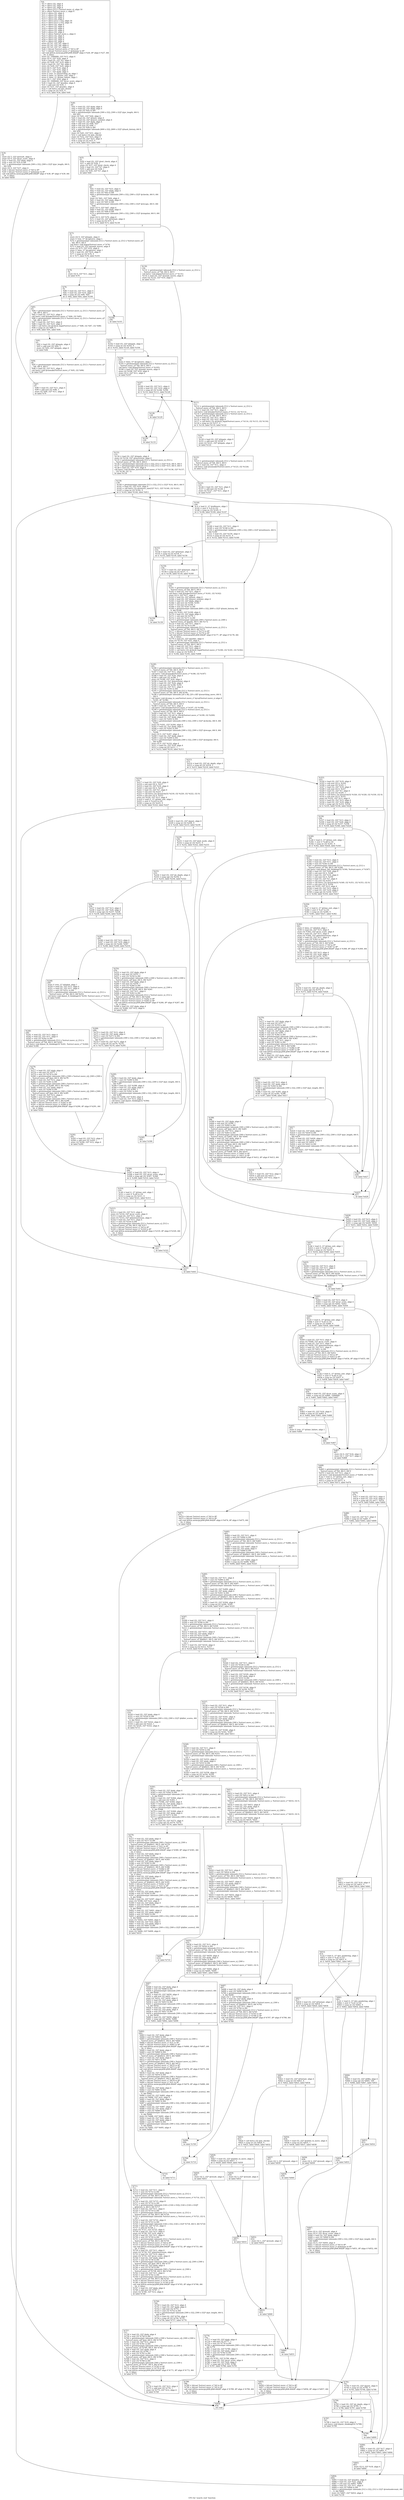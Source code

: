 digraph "CFG for 'search_root' function" {
	label="CFG for 'search_root' function";

	Node0x27574f0 [shape=record,label="{%4:\l  %5 = alloca i32, align 4\l  %6 = alloca i32, align 4\l  %7 = alloca i32, align 4\l  %8 = alloca [512 x %struct.move_s], align 16\l  %9 = alloca %struct.move_s, align 4\l  %10 = alloca i32, align 4\l  %11 = alloca i32, align 4\l  %12 = alloca i32, align 4\l  %13 = alloca i32, align 4\l  %14 = alloca [512 x i32], align 16\l  %15 = alloca [512 x i32], align 16\l  %16 = alloca i32, align 4\l  %17 = alloca i32, align 4\l  %18 = alloca i32, align 4\l  %19 = alloca i32, align 4\l  %20 = alloca i32, align 4\l  %21 = alloca %struct.move_s, align 4\l  %22 = alloca i32, align 4\l  %23 = alloca i32, align 4\l  %24 = alloca i32, align 4\l  %25 = alloca i32, align 4\l  store i32 %1, i32* %5, align 4\l  store i32 %2, i32* %6, align 4\l  store i32 %3, i32* %7, align 4\l  %26 = bitcast %struct.move_s* %9 to i8*\l  %27 = bitcast %struct.move_s* @dummy to i8*\l  call void @llvm.memcpy.p0i8.p0i8.i64(i8* align 4 %26, i8* align 4 %27, i64\l... 24, i1 false)\l  store i32 -1000000, i32* %13, align 4\l  store i32 0, i32* %24, align 4\l  %28 = load i32, i32* %5, align 4\l  store i32 %28, i32* %19, align 4\l  %29 = load i32, i32* %6, align 4\l  store i32 %29, i32* %20, align 4\l  store i32 0, i32* %10, align 4\l  store i32 1, i32* %16, align 4\l  store i32 1, i32* @ply, align 4\l  store i1 true, i1* @searching_pv, align 1\l  store i1 false, i1* @time_exit, align 1\l  store i1 false, i1* @time_failure, align 1\l  store i32 1, i32* %18, align 4\l  store i32 -1000000, i32* @cur_score, align 4\l  %30 = load i32, i32* @nodes, align 4\l  %31 = add nsw i32 %30, 1\l  store i32 %31, i32* @nodes, align 4\l  %32 = call fastcc i32 @is_draw()\l  %33 = icmp ne i32 %32, 0\l  br i1 %33, label %34, label %40\l|{<s0>T|<s1>F}}"];
	Node0x27574f0:s0 -> Node0x2724490;
	Node0x27574f0:s1 -> Node0x27244e0;
	Node0x2724490 [shape=record,label="{%34:\l34:                                               \l  store i32 5, i32* @result, align 4\l  store i32 0, i32* @cur_score, align 4\l  %35 = load i32, i32* @ply, align 4\l  %36 = sext i32 %35 to i64\l  %37 = getelementptr inbounds [300 x i32], [300 x i32]* @pv_length, i64 0,\l... i64 %36\l  store i32 0, i32* %37, align 4\l  %38 = bitcast %struct.move_s* %0 to i8*\l  %39 = bitcast %struct.move_s* @dummy to i8*\l  call void @llvm.memcpy.p0i8.p0i8.i64(i8* align 4 %38, i8* align 4 %39, i64\l... 24, i1 false)\l  br label %858\l}"];
	Node0x2724490 -> Node0x275a210;
	Node0x27244e0 [shape=record,label="{%40:\l40:                                               \l  %41 = load i32, i32* @ply, align 4\l  %42 = load i32, i32* @ply, align 4\l  %43 = sext i32 %42 to i64\l  %44 = getelementptr inbounds [300 x i32], [300 x i32]* @pv_length, i64 0,\l... i64 %43\l  store i32 %41, i32* %44, align 4\l  %45 = load i32, i32* @hash, align 4\l  %46 = load i32, i32* @move_number, align 4\l  %47 = load i32, i32* @ply, align 4\l  %48 = add nsw i32 %46, %47\l  %49 = sub nsw i32 %48, 1\l  %50 = sext i32 %49 to i64\l  %51 = getelementptr inbounds [600 x i32], [600 x i32]* @hash_history, i64 0,\l... i64 %50\l  store i32 %45, i32* %51, align 4\l  %52 = call fastcc i32 @in_check()\l  store i32 %52, i32* %23, align 4\l  %53 = load i32, i32* %23, align 4\l  %54 = icmp ne i32 %53, 0\l  br i1 %54, label %55, label %60\l|{<s0>T|<s1>F}}"];
	Node0x27244e0:s0 -> Node0x2724530;
	Node0x27244e0:s1 -> Node0x2724580;
	Node0x2724530 [shape=record,label="{%55:\l55:                                               \l  %56 = load i32, i32* @ext_check, align 4\l  %57 = add i32 %56, 1\l  store i32 %57, i32* @ext_check, align 4\l  %58 = load i32, i32* %7, align 4\l  %59 = add nsw i32 %58, 1\l  store i32 %59, i32* %7, align 4\l  br label %60\l}"];
	Node0x2724530 -> Node0x2724580;
	Node0x2724580 [shape=record,label="{%60:\l60:                                               \l  %61 = load i32, i32* %23, align 4\l  %62 = load i32, i32* @ply, align 4\l  %63 = sext i32 %62 to i64\l  %64 = getelementptr inbounds [300 x i32], [300 x i32]* @checks, i64 0, i64\l... %63\l  store i32 %61, i32* %64, align 4\l  %65 = load i32, i32* @ply, align 4\l  %66 = sext i32 %65 to i64\l  %67 = getelementptr inbounds [300 x i32], [300 x i32]* @recaps, i64 0, i64\l... %66\l  store i32 0, i32* %67, align 4\l  %68 = load i32, i32* @ply, align 4\l  %69 = sext i32 %68 to i64\l  %70 = getelementptr inbounds [300 x i32], [300 x i32]* @singular, i64 0, i64\l... %69\l  store i32 0, i32* %70, align 4\l  %71 = load i32, i32* @Variant, align 4\l  %72 = icmp eq i32 %71, 4\l  br i1 %72, label %73, label %130\l|{<s0>T|<s1>F}}"];
	Node0x2724580:s0 -> Node0x27245d0;
	Node0x2724580:s1 -> Node0x2757e20;
	Node0x27245d0 [shape=record,label="{%73:\l73:                                               \l  store i32 0, i32* @legals, align 4\l  store i1 true, i1* @captures, align 1\l  %74 = getelementptr inbounds [512 x %struct.move_s], [512 x %struct.move_s]*\l... %8, i64 0, i64 0\l  call fastcc void @gen(%struct.move_s* %74)\l  %75 = load i32, i32* @numb_moves, align 4\l  store i32 %75, i32* %10, align 4\l  store i1 false, i1* @captures, align 1\l  %76 = load i32, i32* %10, align 4\l  %77 = icmp ne i32 %76, 0\l  br i1 %77, label %78, label %101\l|{<s0>T|<s1>F}}"];
	Node0x27245d0:s0 -> Node0x2724620;
	Node0x27245d0:s1 -> Node0x2757b50;
	Node0x2724620 [shape=record,label="{%78:\l78:                                               \l  store i32 0, i32* %11, align 4\l  br label %79\l}"];
	Node0x2724620 -> Node0x2724670;
	Node0x2724670 [shape=record,label="{%79:\l79:                                               \l  %80 = load i32, i32* %11, align 4\l  %81 = load i32, i32* %10, align 4\l  %82 = icmp slt i32 %80, %81\l  br i1 %82, label %83, label %100\l|{<s0>T|<s1>F}}"];
	Node0x2724670:s0 -> Node0x27246c0;
	Node0x2724670:s1 -> Node0x2724800;
	Node0x27246c0 [shape=record,label="{%83:\l83:                                               \l  %84 = getelementptr inbounds [512 x %struct.move_s], [512 x %struct.move_s]*\l... %8, i64 0, i64 0\l  %85 = load i32, i32* %11, align 4\l  call fastcc void @make(%struct.move_s* %84, i32 %85)\l  %86 = getelementptr inbounds [512 x %struct.move_s], [512 x %struct.move_s]*\l... %8, i64 0, i64 0\l  %87 = load i32, i32* %11, align 4\l  %88 = load i32, i32* %23, align 4\l  %89 = call fastcc i32 @check_legal(%struct.move_s* %86, i32 %87, i32 %88)\l  %90 = icmp ne i32 %89, 0\l  br i1 %90, label %91, label %94\l|{<s0>T|<s1>F}}"];
	Node0x27246c0:s0 -> Node0x2724710;
	Node0x27246c0:s1 -> Node0x2724760;
	Node0x2724710 [shape=record,label="{%91:\l91:                                               \l  %92 = load i32, i32* @legals, align 4\l  %93 = add nsw i32 %92, 1\l  store i32 %93, i32* @legals, align 4\l  br label %94\l}"];
	Node0x2724710 -> Node0x2724760;
	Node0x2724760 [shape=record,label="{%94:\l94:                                               \l  %95 = getelementptr inbounds [512 x %struct.move_s], [512 x %struct.move_s]*\l... %8, i64 0, i64 0\l  %96 = load i32, i32* %11, align 4\l  call fastcc void @unmake(%struct.move_s* %95, i32 %96)\l  br label %97\l}"];
	Node0x2724760 -> Node0x27247b0;
	Node0x27247b0 [shape=record,label="{%97:\l97:                                               \l  %98 = load i32, i32* %11, align 4\l  %99 = add nsw i32 %98, 1\l  store i32 %99, i32* %11, align 4\l  br label %79\l}"];
	Node0x27247b0 -> Node0x2724670;
	Node0x2724800 [shape=record,label="{%100:\l100:                                              \l  br label %101\l}"];
	Node0x2724800 -> Node0x2757b50;
	Node0x2757b50 [shape=record,label="{%101:\l101:                                              \l  %102 = load i32, i32* @legals, align 4\l  %103 = icmp ne i32 %102, 0\l  br i1 %103, label %129, label %104\l|{<s0>T|<s1>F}}"];
	Node0x2757b50:s0 -> Node0x2757dd0;
	Node0x2757b50:s1 -> Node0x2757ba0;
	Node0x2757ba0 [shape=record,label="{%104:\l104:                                              \l  store i1 false, i1* @captures, align 1\l  %105 = getelementptr inbounds [512 x %struct.move_s], [512 x\l... %struct.move_s]* %8, i64 0, i64 0\l  call fastcc void @gen(%struct.move_s* %105)\l  %106 = load i32, i32* @numb_moves, align 4\l  store i32 %106, i32* %10, align 4\l  store i32 0, i32* %11, align 4\l  br label %107\l}"];
	Node0x2757ba0 -> Node0x2757bf0;
	Node0x2757bf0 [shape=record,label="{%107:\l107:                                              \l  %108 = load i32, i32* %11, align 4\l  %109 = load i32, i32* %10, align 4\l  %110 = icmp slt i32 %108, %109\l  br i1 %110, label %111, label %128\l|{<s0>T|<s1>F}}"];
	Node0x2757bf0:s0 -> Node0x2757c40;
	Node0x2757bf0:s1 -> Node0x2757d80;
	Node0x2757c40 [shape=record,label="{%111:\l111:                                              \l  %112 = getelementptr inbounds [512 x %struct.move_s], [512 x\l... %struct.move_s]* %8, i64 0, i64 0\l  %113 = load i32, i32* %11, align 4\l  call fastcc void @make(%struct.move_s* %112, i32 %113)\l  %114 = getelementptr inbounds [512 x %struct.move_s], [512 x\l... %struct.move_s]* %8, i64 0, i64 0\l  %115 = load i32, i32* %11, align 4\l  %116 = load i32, i32* %23, align 4\l  %117 = call fastcc i32 @check_legal(%struct.move_s* %114, i32 %115, i32 %116)\l  %118 = icmp ne i32 %117, 0\l  br i1 %118, label %119, label %122\l|{<s0>T|<s1>F}}"];
	Node0x2757c40:s0 -> Node0x2757c90;
	Node0x2757c40:s1 -> Node0x2757ce0;
	Node0x2757c90 [shape=record,label="{%119:\l119:                                              \l  %120 = load i32, i32* @legals, align 4\l  %121 = add nsw i32 %120, 1\l  store i32 %121, i32* @legals, align 4\l  br label %122\l}"];
	Node0x2757c90 -> Node0x2757ce0;
	Node0x2757ce0 [shape=record,label="{%122:\l122:                                              \l  %123 = getelementptr inbounds [512 x %struct.move_s], [512 x\l... %struct.move_s]* %8, i64 0, i64 0\l  %124 = load i32, i32* %11, align 4\l  call fastcc void @unmake(%struct.move_s* %123, i32 %124)\l  br label %125\l}"];
	Node0x2757ce0 -> Node0x2757d30;
	Node0x2757d30 [shape=record,label="{%125:\l125:                                              \l  %126 = load i32, i32* %11, align 4\l  %127 = add nsw i32 %126, 1\l  store i32 %127, i32* %11, align 4\l  br label %107\l}"];
	Node0x2757d30 -> Node0x2757bf0;
	Node0x2757d80 [shape=record,label="{%128:\l128:                                              \l  br label %129\l}"];
	Node0x2757d80 -> Node0x2757dd0;
	Node0x2757dd0 [shape=record,label="{%129:\l129:                                              \l  br label %133\l}"];
	Node0x2757dd0 -> Node0x2757e70;
	Node0x2757e20 [shape=record,label="{%130:\l130:                                              \l  %131 = getelementptr inbounds [512 x %struct.move_s], [512 x\l... %struct.move_s]* %8, i64 0, i64 0\l  call fastcc void @gen(%struct.move_s* %131)\l  %132 = load i32, i32* @numb_moves, align 4\l  store i32 %132, i32* %10, align 4\l  br label %133\l}"];
	Node0x2757e20 -> Node0x2757e70;
	Node0x2757e70 [shape=record,label="{%133:\l133:                                              \l  %134 = load i32, i32* @legals, align 4\l  store i32 %134, i32* @movetotal, align 4\l  %135 = getelementptr inbounds [512 x %struct.move_s], [512 x\l... %struct.move_s]* %8, i64 0, i64 0\l  %136 = getelementptr inbounds [512 x i32], [512 x i32]* %14, i64 0, i64 0\l  %137 = getelementptr inbounds [512 x i32], [512 x i32]* %15, i64 0, i64 0\l  %138 = load i32, i32* %10, align 4\l  call fastcc void @order_moves(%struct.move_s* %135, i32* %136, i32* %137,\l... i32 %138, i32 -1)\l  br label %139\l}"];
	Node0x2757e70 -> Node0x2757ec0;
	Node0x2757ec0 [shape=record,label="{%139:\l139:                                              \l  %140 = getelementptr inbounds [512 x i32], [512 x i32]* %14, i64 0, i64 0\l  %141 = load i32, i32* %10, align 4\l  %142 = call fastcc i32 @remove_one(i32* %11, i32* %140, i32 %141)\l  %143 = icmp ne i32 %142, 0\l  br i1 %143, label %144, label %811\l|{<s0>T|<s1>F}}"];
	Node0x2757ec0:s0 -> Node0x2757f10;
	Node0x2757ec0:s1 -> Node0x2759b30;
	Node0x2757f10 [shape=record,label="{%144:\l144:                                              \l  %.b = load i1, i1* @alllosers, align 1\l  %145 = zext i1 %.b to i32\l  %146 = icmp ne i32 %145, 0\l  br i1 %146, label %160, label %147\l|{<s0>T|<s1>F}}"];
	Node0x2757f10:s0 -> Node0x27580a0;
	Node0x2757f10:s1 -> Node0x2757f60;
	Node0x2757f60 [shape=record,label="{%147:\l147:                                              \l  %148 = load i32, i32* %11, align 4\l  %149 = sext i32 %148 to i64\l  %150 = getelementptr inbounds [300 x i32], [300 x i32]* @rootlosers, i64 0,\l... i64 %149\l  %151 = load i32, i32* %150, align 4\l  %152 = icmp ne i32 %151, 0\l  br i1 %152, label %153, label %160\l|{<s0>T|<s1>F}}"];
	Node0x2757f60:s0 -> Node0x2757fb0;
	Node0x2757f60:s1 -> Node0x27580a0;
	Node0x2757fb0 [shape=record,label="{%153:\l153:                                              \l  %154 = load i32, i32* @Variant, align 4\l  %155 = icmp eq i32 %154, 4\l  br i1 %155, label %159, label %156\l|{<s0>T|<s1>F}}"];
	Node0x2757fb0:s0 -> Node0x2758050;
	Node0x2757fb0:s1 -> Node0x2758000;
	Node0x2758000 [shape=record,label="{%156:\l156:                                              \l  %157 = load i32, i32* @Variant, align 4\l  %158 = icmp eq i32 %157, 3\l  br i1 %158, label %159, label %160\l|{<s0>T|<s1>F}}"];
	Node0x2758000:s0 -> Node0x2758050;
	Node0x2758000:s1 -> Node0x27580a0;
	Node0x2758050 [shape=record,label="{%159:\l159:                                              \l  br label %139\l}"];
	Node0x2758050 -> Node0x2757ec0;
	Node0x27580a0 [shape=record,label="{%160:\l160:                                              \l  %161 = getelementptr inbounds [512 x %struct.move_s], [512 x\l... %struct.move_s]* %8, i64 0, i64 0\l  %162 = load i32, i32* %11, align 4\l  call fastcc void @make(%struct.move_s* %161, i32 %162)\l  store i32 0, i32* %17, align 4\l  %163 = load i32, i32* @hash, align 4\l  %164 = load i32, i32* @move_number, align 4\l  %165 = load i32, i32* @ply, align 4\l  %166 = add nsw i32 %164, %165\l  %167 = sub nsw i32 %166, 1\l  %168 = sext i32 %167 to i64\l  %169 = getelementptr inbounds [600 x i32], [600 x i32]* @hash_history, i64\l... 0, i64 %168\l  store i32 %163, i32* %169, align 4\l  %170 = load i32, i32* @ply, align 4\l  %171 = sub nsw i32 %170, 1\l  %172 = sext i32 %171 to i64\l  %173 = getelementptr inbounds [300 x %struct.move_s], [300 x\l... %struct.move_s]* @path, i64 0, i64 %172\l  %174 = load i32, i32* %11, align 4\l  %175 = sext i32 %174 to i64\l  %176 = getelementptr inbounds [512 x %struct.move_s], [512 x\l... %struct.move_s]* %8, i64 0, i64 %175\l  %177 = bitcast %struct.move_s* %173 to i8*\l  %178 = bitcast %struct.move_s* %176 to i8*\l  call void @llvm.memcpy.p0i8.p0i8.i64(i8* align 8 %177, i8* align 8 %178, i64\l... 24, i1 false)\l  %179 = load i32, i32* @nodes, align 4\l  store i32 %179, i32* %25, align 4\l  %180 = getelementptr inbounds [512 x %struct.move_s], [512 x\l... %struct.move_s]* %8, i64 0, i64 0\l  %181 = load i32, i32* %11, align 4\l  %182 = load i32, i32* %23, align 4\l  %183 = call fastcc i32 @check_legal(%struct.move_s* %180, i32 %181, i32 %182)\l  %184 = icmp ne i32 %183, 0\l  br i1 %184, label %185, label %468\l|{<s0>T|<s1>F}}"];
	Node0x27580a0:s0 -> Node0x27580f0;
	Node0x27580a0:s1 -> Node0x2758ff0;
	Node0x27580f0 [shape=record,label="{%185:\l185:                                              \l  %186 = getelementptr inbounds [512 x %struct.move_s], [512 x\l... %struct.move_s]* %8, i64 0, i64 0\l  %187 = load i32, i32* %11, align 4\l  call fastcc void @unmake(%struct.move_s* %186, i32 %187)\l  %188 = load i32, i32* %24, align 4\l  %189 = add nsw i32 %188, 1\l  store i32 %189, i32* %24, align 4\l  %190 = load i32, i32* @movetotal, align 4\l  %191 = load i32, i32* %24, align 4\l  %192 = sub nsw i32 %190, %191\l  %193 = load i32, i32* %11, align 4\l  %194 = sext i32 %193 to i64\l  %195 = getelementptr inbounds [512 x %struct.move_s], [512 x\l... %struct.move_s]* %8, i64 0, i64 %194\l  %196 = getelementptr inbounds [20 x i8], [20 x i8]* @searching_move, i64 0,\l... i64 0\l  call fastcc void @comp_to_san(%struct.move_s* byval(%struct.move_s) align 8\l... %195, i8* %196)\l  %197 = getelementptr inbounds [512 x %struct.move_s], [512 x\l... %struct.move_s]* %8, i64 0, i64 0\l  %198 = load i32, i32* %11, align 4\l  call fastcc void @make(%struct.move_s* %197, i32 %198)\l  %199 = getelementptr inbounds [512 x %struct.move_s], [512 x\l... %struct.move_s]* %8, i64 0, i64 0\l  %200 = load i32, i32* %11, align 4\l  %201 = call fastcc i32 @f_in_check(%struct.move_s* %199, i32 %200)\l  %202 = load i32, i32* @ply, align 4\l  %203 = sext i32 %202 to i64\l  %204 = getelementptr inbounds [300 x i32], [300 x i32]* @checks, i64 0, i64\l... %203\l  store i32 %201, i32* %204, align 4\l  %205 = load i32, i32* @ply, align 4\l  %206 = sext i32 %205 to i64\l  %207 = getelementptr inbounds [300 x i32], [300 x i32]* @recaps, i64 0, i64\l... %206\l  store i32 0, i32* %207, align 4\l  %208 = load i32, i32* @ply, align 4\l  %209 = sext i32 %208 to i64\l  %210 = getelementptr inbounds [300 x i32], [300 x i32]* @singular, i64 0,\l... i64 %209\l  store i32 0, i32* %210, align 4\l  %211 = load i32, i32* %18, align 4\l  %212 = icmp eq i32 %211, 1\l  br i1 %212, label %216, label %213\l|{<s0>T|<s1>F}}"];
	Node0x27580f0:s0 -> Node0x2758190;
	Node0x27580f0:s1 -> Node0x2758140;
	Node0x2758140 [shape=record,label="{%213:\l213:                                              \l  %214 = load i32, i32* @i_depth, align 4\l  %215 = icmp slt i32 %214, 2\l  br i1 %215, label %216, label %323\l|{<s0>T|<s1>F}}"];
	Node0x2758140:s0 -> Node0x2758190;
	Node0x2758140:s1 -> Node0x2758780;
	Node0x2758190 [shape=record,label="{%216:\l216:                                              \l  %217 = load i32, i32* %20, align 4\l  %218 = sub nsw i32 0, %217\l  %219 = load i32, i32* %19, align 4\l  %220 = sub nsw i32 0, %219\l  %221 = load i32, i32* %7, align 4\l  %222 = sub nsw i32 %221, 1\l  %223 = call fastcc i32 @search(i32 %218, i32 %220, i32 %222, i32 0)\l  %224 = sub nsw i32 0, %223\l  store i32 %224, i32* %13, align 4\l  %.b10 = load i1, i1* @time_exit, align 1\l  %225 = zext i1 %.b10 to i32\l  %226 = icmp ne i32 %225, 0\l  br i1 %226, label %322, label %227\l|{<s0>T|<s1>F}}"];
	Node0x2758190:s0 -> Node0x2758730;
	Node0x2758190:s1 -> Node0x27581e0;
	Node0x27581e0 [shape=record,label="{%227:\l227:                                              \l  %228 = load i32, i32* @post, align 4\l  %229 = icmp ne i32 %228, 0\l  br i1 %229, label %233, label %230\l|{<s0>T|<s1>F}}"];
	Node0x27581e0:s0 -> Node0x2758280;
	Node0x27581e0:s1 -> Node0x2758230;
	Node0x2758230 [shape=record,label="{%230:\l230:                                              \l  %231 = load i32, i32* @xb_mode, align 4\l  %232 = icmp ne i32 %231, 0\l  br i1 %232, label %322, label %233\l|{<s0>T|<s1>F}}"];
	Node0x2758230:s0 -> Node0x2758730;
	Node0x2758230:s1 -> Node0x2758280;
	Node0x2758280 [shape=record,label="{%233:\l233:                                              \l  %234 = load i32, i32* @i_depth, align 4\l  %235 = icmp sge i32 %234, 2\l  br i1 %235, label %236, label %322\l|{<s0>T|<s1>F}}"];
	Node0x2758280:s0 -> Node0x27582d0;
	Node0x2758280:s1 -> Node0x2758730;
	Node0x27582d0 [shape=record,label="{%236:\l236:                                              \l  %237 = load i32, i32* %13, align 4\l  %238 = load i32, i32* %20, align 4\l  %239 = icmp sge i32 %237, %238\l  br i1 %239, label %240, label %245\l|{<s0>T|<s1>F}}"];
	Node0x27582d0:s0 -> Node0x2758320;
	Node0x27582d0:s1 -> Node0x2758370;
	Node0x2758320 [shape=record,label="{%240:\l240:                                              \l  %241 = load i32, i32* %13, align 4\l  %242 = load i32, i32* %11, align 4\l  %243 = sext i32 %242 to i64\l  %244 = getelementptr inbounds [512 x %struct.move_s], [512 x\l... %struct.move_s]* %8, i64 0, i64 %243\l  call fastcc void @post_fh_thinking(i32 %241, %struct.move_s* %244)\l  br label %306\l}"];
	Node0x2758320 -> Node0x27585f0;
	Node0x2758370 [shape=record,label="{%245:\l245:                                              \l  %246 = load i32, i32* %13, align 4\l  %247 = load i32, i32* %19, align 4\l  %248 = icmp sle i32 %246, %247\l  br i1 %248, label %249, label %254\l|{<s0>T|<s1>F}}"];
	Node0x2758370:s0 -> Node0x27583c0;
	Node0x2758370:s1 -> Node0x2758410;
	Node0x27583c0 [shape=record,label="{%249:\l249:                                              \l  store i1 true, i1* @failed, align 1\l  %250 = load i32, i32* %13, align 4\l  %251 = load i32, i32* %11, align 4\l  %252 = sext i32 %251 to i64\l  %253 = getelementptr inbounds [512 x %struct.move_s], [512 x\l... %struct.move_s]* %8, i64 0, i64 %252\l  call fastcc void @post_fl_thinking(i32 %250, %struct.move_s* %253)\l  br label %305\l}"];
	Node0x27583c0 -> Node0x27585a0;
	Node0x2758410 [shape=record,label="{%254:\l254:                                              \l  %255 = load i32, i32* @ply, align 4\l  %256 = sub nsw i32 %255, 1\l  %257 = sext i32 %256 to i64\l  %258 = getelementptr inbounds [300 x [300 x %struct.move_s]], [300 x [300 x\l... %struct.move_s]]* @pv, i64 0, i64 %257\l  %259 = load i32, i32* @ply, align 4\l  %260 = sub nsw i32 %259, 1\l  %261 = sext i32 %260 to i64\l  %262 = getelementptr inbounds [300 x %struct.move_s], [300 x\l... %struct.move_s]* %258, i64 0, i64 %261\l  %263 = load i32, i32* %11, align 4\l  %264 = sext i32 %263 to i64\l  %265 = getelementptr inbounds [512 x %struct.move_s], [512 x\l... %struct.move_s]* %8, i64 0, i64 %264\l  %266 = bitcast %struct.move_s* %262 to i8*\l  %267 = bitcast %struct.move_s* %265 to i8*\l  call void @llvm.memcpy.p0i8.p0i8.i64(i8* align 8 %266, i8* align 8 %267, i64\l... 24, i1 false)\l  %268 = load i32, i32* @ply, align 4\l  store i32 %268, i32* %12, align 4\l  br label %269\l}"];
	Node0x2758410 -> Node0x2758460;
	Node0x2758460 [shape=record,label="{%269:\l269:                                              \l  %270 = load i32, i32* %12, align 4\l  %271 = load i32, i32* @ply, align 4\l  %272 = sext i32 %271 to i64\l  %273 = getelementptr inbounds [300 x i32], [300 x i32]* @pv_length, i64 0,\l... i64 %272\l  %274 = load i32, i32* %273, align 4\l  %275 = icmp slt i32 %270, %274\l  br i1 %275, label %276, label %295\l|{<s0>T|<s1>F}}"];
	Node0x2758460:s0 -> Node0x27584b0;
	Node0x2758460:s1 -> Node0x2758550;
	Node0x27584b0 [shape=record,label="{%276:\l276:                                              \l  %277 = load i32, i32* @ply, align 4\l  %278 = sub nsw i32 %277, 1\l  %279 = sext i32 %278 to i64\l  %280 = getelementptr inbounds [300 x [300 x %struct.move_s]], [300 x [300 x\l... %struct.move_s]]* @pv, i64 0, i64 %279\l  %281 = load i32, i32* %12, align 4\l  %282 = sext i32 %281 to i64\l  %283 = getelementptr inbounds [300 x %struct.move_s], [300 x\l... %struct.move_s]* %280, i64 0, i64 %282\l  %284 = load i32, i32* @ply, align 4\l  %285 = sext i32 %284 to i64\l  %286 = getelementptr inbounds [300 x [300 x %struct.move_s]], [300 x [300 x\l... %struct.move_s]]* @pv, i64 0, i64 %285\l  %287 = load i32, i32* %12, align 4\l  %288 = sext i32 %287 to i64\l  %289 = getelementptr inbounds [300 x %struct.move_s], [300 x\l... %struct.move_s]* %286, i64 0, i64 %288\l  %290 = bitcast %struct.move_s* %283 to i8*\l  %291 = bitcast %struct.move_s* %289 to i8*\l  call void @llvm.memcpy.p0i8.p0i8.i64(i8* align 8 %290, i8* align 8 %291, i64\l... 24, i1 false)\l  br label %292\l}"];
	Node0x27584b0 -> Node0x2758500;
	Node0x2758500 [shape=record,label="{%292:\l292:                                              \l  %293 = load i32, i32* %12, align 4\l  %294 = add nsw i32 %293, 1\l  store i32 %294, i32* %12, align 4\l  br label %269\l}"];
	Node0x2758500 -> Node0x2758460;
	Node0x2758550 [shape=record,label="{%295:\l295:                                              \l  %296 = load i32, i32* @ply, align 4\l  %297 = sext i32 %296 to i64\l  %298 = getelementptr inbounds [300 x i32], [300 x i32]* @pv_length, i64 0,\l... i64 %297\l  %299 = load i32, i32* %298, align 4\l  %300 = load i32, i32* @ply, align 4\l  %301 = sub nsw i32 %300, 1\l  %302 = sext i32 %301 to i64\l  %303 = getelementptr inbounds [300 x i32], [300 x i32]* @pv_length, i64 0,\l... i64 %302\l  store i32 %299, i32* %303, align 4\l  %304 = load i32, i32* %13, align 4\l  call fastcc void @post_thinking(i32 %304)\l  br label %305\l}"];
	Node0x2758550 -> Node0x27585a0;
	Node0x27585a0 [shape=record,label="{%305:\l305:                                              \l  br label %306\l}"];
	Node0x27585a0 -> Node0x27585f0;
	Node0x27585f0 [shape=record,label="{%306:\l306:                                              \l  %307 = load i32, i32* %13, align 4\l  %308 = load i32, i32* @cur_score, align 4\l  %309 = icmp sgt i32 %307, %308\l  br i1 %309, label %310, label %321\l|{<s0>T|<s1>F}}"];
	Node0x27585f0:s0 -> Node0x2758640;
	Node0x27585f0:s1 -> Node0x27586e0;
	Node0x2758640 [shape=record,label="{%310:\l310:                                              \l  %.b9 = load i1, i1* @time_exit, align 1\l  %311 = zext i1 %.b9 to i32\l  %312 = icmp ne i32 %311, 0\l  br i1 %312, label %321, label %313\l|{<s0>T|<s1>F}}"];
	Node0x2758640:s0 -> Node0x27586e0;
	Node0x2758640:s1 -> Node0x2758690;
	Node0x2758690 [shape=record,label="{%313:\l313:                                              \l  %314 = load i32, i32* %13, align 4\l  store i32 %314, i32* @cur_score, align 4\l  %315 = load i32, i32* %11, align 4\l  store i32 %315, i32* @bestmovenum, align 4\l  %316 = load i32, i32* %11, align 4\l  %317 = sext i32 %316 to i64\l  %318 = getelementptr inbounds [512 x %struct.move_s], [512 x\l... %struct.move_s]* %8, i64 0, i64 %317\l  %319 = bitcast %struct.move_s* %9 to i8*\l  %320 = bitcast %struct.move_s* %318 to i8*\l  call void @llvm.memcpy.p0i8.p0i8.i64(i8* align 4 %319, i8* align 8 %320, i64\l... 24, i1 false)\l  br label %321\l}"];
	Node0x2758690 -> Node0x27586e0;
	Node0x27586e0 [shape=record,label="{%321:\l321:                                              \l  br label %322\l}"];
	Node0x27586e0 -> Node0x2758730;
	Node0x2758730 [shape=record,label="{%322:\l322:                                              \l  br label %441\l}"];
	Node0x2758730 -> Node0x2758d20;
	Node0x2758780 [shape=record,label="{%323:\l323:                                              \l  %324 = load i32, i32* %19, align 4\l  %325 = sub nsw i32 0, %324\l  %326 = sub nsw i32 %325, 1\l  %327 = load i32, i32* %19, align 4\l  %328 = sub nsw i32 0, %327\l  %329 = load i32, i32* %7, align 4\l  %330 = sub nsw i32 %329, 1\l  %331 = call fastcc i32 @search(i32 %326, i32 %328, i32 %330, i32 0)\l  %332 = sub nsw i32 0, %331\l  store i32 %332, i32* %13, align 4\l  %333 = load i32, i32* %13, align 4\l  %334 = load i32, i32* %19, align 4\l  %335 = icmp sgt i32 %333, %334\l  br i1 %335, label %336, label %428\l|{<s0>T|<s1>F}}"];
	Node0x2758780:s0 -> Node0x27587d0;
	Node0x2758780:s1 -> Node0x2758be0;
	Node0x27587d0 [shape=record,label="{%336:\l336:                                              \l  %337 = load i32, i32* %13, align 4\l  %338 = load i32, i32* %20, align 4\l  %339 = icmp slt i32 %337, %338\l  br i1 %339, label %340, label %428\l|{<s0>T|<s1>F}}"];
	Node0x27587d0:s0 -> Node0x2758820;
	Node0x27587d0:s1 -> Node0x2758be0;
	Node0x2758820 [shape=record,label="{%340:\l340:                                              \l  %.b8 = load i1, i1* @time_exit, align 1\l  %341 = zext i1 %.b8 to i32\l  %342 = icmp ne i32 %341, 0\l  br i1 %342, label %428, label %343\l|{<s0>T|<s1>F}}"];
	Node0x2758820:s0 -> Node0x2758be0;
	Node0x2758820:s1 -> Node0x2758870;
	Node0x2758870 [shape=record,label="{%343:\l343:                                              \l  %344 = load i32, i32* %13, align 4\l  %345 = load i32, i32* %11, align 4\l  %346 = sext i32 %345 to i64\l  %347 = getelementptr inbounds [512 x %struct.move_s], [512 x\l... %struct.move_s]* %8, i64 0, i64 %346\l  call fastcc void @post_fail_thinking(i32 %344, %struct.move_s* %347)\l  %348 = load i32, i32* %20, align 4\l  %349 = sub nsw i32 0, %348\l  %350 = load i32, i32* %19, align 4\l  %351 = sub nsw i32 0, %350\l  %352 = load i32, i32* %7, align 4\l  %353 = sub nsw i32 %352, 1\l  %354 = call fastcc i32 @search(i32 %349, i32 %351, i32 %353, i32 0)\l  %355 = sub nsw i32 0, %354\l  store i32 %355, i32* %13, align 4\l  %356 = load i32, i32* %13, align 4\l  %357 = load i32, i32* %19, align 4\l  %358 = icmp sgt i32 %356, %357\l  br i1 %358, label %359, label %427\l|{<s0>T|<s1>F}}"];
	Node0x2758870:s0 -> Node0x27588c0;
	Node0x2758870:s1 -> Node0x2758b90;
	Node0x27588c0 [shape=record,label="{%359:\l359:                                              \l  %.b7 = load i1, i1* @time_exit, align 1\l  %360 = zext i1 %.b7 to i32\l  %361 = icmp ne i32 %360, 0\l  br i1 %361, label %427, label %362\l|{<s0>T|<s1>F}}"];
	Node0x27588c0:s0 -> Node0x2758b90;
	Node0x27588c0:s1 -> Node0x2758910;
	Node0x2758910 [shape=record,label="{%362:\l362:                                              \l  store i1 false, i1* @failed, align 1\l  %363 = load i32, i32* %13, align 4\l  store i32 %363, i32* @cur_score, align 4\l  %364 = load i32, i32* %11, align 4\l  store i32 %364, i32* @bestmovenum, align 4\l  %365 = load i32, i32* %11, align 4\l  %366 = sext i32 %365 to i64\l  %367 = getelementptr inbounds [512 x %struct.move_s], [512 x\l... %struct.move_s]* %8, i64 0, i64 %366\l  %368 = bitcast %struct.move_s* %9 to i8*\l  %369 = bitcast %struct.move_s* %367 to i8*\l  call void @llvm.memcpy.p0i8.p0i8.i64(i8* align 4 %368, i8* align 8 %369, i64\l... 24, i1 false)\l  %370 = load i32, i32* %13, align 4\l  %371 = load i32, i32* %20, align 4\l  %372 = icmp slt i32 %370, %371\l  br i1 %372, label %373, label %426\l|{<s0>T|<s1>F}}"];
	Node0x2758910:s0 -> Node0x2758960;
	Node0x2758910:s1 -> Node0x2758b40;
	Node0x2758960 [shape=record,label="{%373:\l373:                                              \l  %374 = load i32, i32* @i_depth, align 4\l  %375 = icmp sge i32 %374, 2\l  br i1 %375, label %376, label %426\l|{<s0>T|<s1>F}}"];
	Node0x2758960:s0 -> Node0x27589b0;
	Node0x2758960:s1 -> Node0x2758b40;
	Node0x27589b0 [shape=record,label="{%376:\l376:                                              \l  %377 = load i32, i32* @ply, align 4\l  %378 = sub nsw i32 %377, 1\l  %379 = sext i32 %378 to i64\l  %380 = getelementptr inbounds [300 x [300 x %struct.move_s]], [300 x [300 x\l... %struct.move_s]]* @pv, i64 0, i64 %379\l  %381 = load i32, i32* @ply, align 4\l  %382 = sub nsw i32 %381, 1\l  %383 = sext i32 %382 to i64\l  %384 = getelementptr inbounds [300 x %struct.move_s], [300 x\l... %struct.move_s]* %380, i64 0, i64 %383\l  %385 = load i32, i32* %11, align 4\l  %386 = sext i32 %385 to i64\l  %387 = getelementptr inbounds [512 x %struct.move_s], [512 x\l... %struct.move_s]* %8, i64 0, i64 %386\l  %388 = bitcast %struct.move_s* %384 to i8*\l  %389 = bitcast %struct.move_s* %387 to i8*\l  call void @llvm.memcpy.p0i8.p0i8.i64(i8* align 8 %388, i8* align 8 %389, i64\l... 24, i1 false)\l  %390 = load i32, i32* @ply, align 4\l  store i32 %390, i32* %12, align 4\l  br label %391\l}"];
	Node0x27589b0 -> Node0x2758a00;
	Node0x2758a00 [shape=record,label="{%391:\l391:                                              \l  %392 = load i32, i32* %12, align 4\l  %393 = load i32, i32* @ply, align 4\l  %394 = sext i32 %393 to i64\l  %395 = getelementptr inbounds [300 x i32], [300 x i32]* @pv_length, i64 0,\l... i64 %394\l  %396 = load i32, i32* %395, align 4\l  %397 = icmp slt i32 %392, %396\l  br i1 %397, label %398, label %417\l|{<s0>T|<s1>F}}"];
	Node0x2758a00:s0 -> Node0x2758a50;
	Node0x2758a00:s1 -> Node0x2758af0;
	Node0x2758a50 [shape=record,label="{%398:\l398:                                              \l  %399 = load i32, i32* @ply, align 4\l  %400 = sub nsw i32 %399, 1\l  %401 = sext i32 %400 to i64\l  %402 = getelementptr inbounds [300 x [300 x %struct.move_s]], [300 x [300 x\l... %struct.move_s]]* @pv, i64 0, i64 %401\l  %403 = load i32, i32* %12, align 4\l  %404 = sext i32 %403 to i64\l  %405 = getelementptr inbounds [300 x %struct.move_s], [300 x\l... %struct.move_s]* %402, i64 0, i64 %404\l  %406 = load i32, i32* @ply, align 4\l  %407 = sext i32 %406 to i64\l  %408 = getelementptr inbounds [300 x [300 x %struct.move_s]], [300 x [300 x\l... %struct.move_s]]* @pv, i64 0, i64 %407\l  %409 = load i32, i32* %12, align 4\l  %410 = sext i32 %409 to i64\l  %411 = getelementptr inbounds [300 x %struct.move_s], [300 x\l... %struct.move_s]* %408, i64 0, i64 %410\l  %412 = bitcast %struct.move_s* %405 to i8*\l  %413 = bitcast %struct.move_s* %411 to i8*\l  call void @llvm.memcpy.p0i8.p0i8.i64(i8* align 8 %412, i8* align 8 %413, i64\l... 24, i1 false)\l  br label %414\l}"];
	Node0x2758a50 -> Node0x2758aa0;
	Node0x2758aa0 [shape=record,label="{%414:\l414:                                              \l  %415 = load i32, i32* %12, align 4\l  %416 = add nsw i32 %415, 1\l  store i32 %416, i32* %12, align 4\l  br label %391\l}"];
	Node0x2758aa0 -> Node0x2758a00;
	Node0x2758af0 [shape=record,label="{%417:\l417:                                              \l  %418 = load i32, i32* @ply, align 4\l  %419 = sext i32 %418 to i64\l  %420 = getelementptr inbounds [300 x i32], [300 x i32]* @pv_length, i64 0,\l... i64 %419\l  %421 = load i32, i32* %420, align 4\l  %422 = load i32, i32* @ply, align 4\l  %423 = sub nsw i32 %422, 1\l  %424 = sext i32 %423 to i64\l  %425 = getelementptr inbounds [300 x i32], [300 x i32]* @pv_length, i64 0,\l... i64 %424\l  store i32 %421, i32* %425, align 4\l  br label %426\l}"];
	Node0x2758af0 -> Node0x2758b40;
	Node0x2758b40 [shape=record,label="{%426:\l426:                                              \l  br label %427\l}"];
	Node0x2758b40 -> Node0x2758b90;
	Node0x2758b90 [shape=record,label="{%427:\l427:                                              \l  br label %428\l}"];
	Node0x2758b90 -> Node0x2758be0;
	Node0x2758be0 [shape=record,label="{%428:\l428:                                              \l  %429 = load i32, i32* %13, align 4\l  %430 = load i32, i32* %20, align 4\l  %431 = icmp sge i32 %429, %430\l  br i1 %431, label %432, label %440\l|{<s0>T|<s1>F}}"];
	Node0x2758be0:s0 -> Node0x2758c30;
	Node0x2758be0:s1 -> Node0x2758cd0;
	Node0x2758c30 [shape=record,label="{%432:\l432:                                              \l  %.b6 = load i1, i1* @time_exit, align 1\l  %433 = zext i1 %.b6 to i32\l  %434 = icmp ne i32 %433, 0\l  br i1 %434, label %440, label %435\l|{<s0>T|<s1>F}}"];
	Node0x2758c30:s0 -> Node0x2758cd0;
	Node0x2758c30:s1 -> Node0x2758c80;
	Node0x2758c80 [shape=record,label="{%435:\l435:                                              \l  %436 = load i32, i32* %13, align 4\l  %437 = load i32, i32* %11, align 4\l  %438 = sext i32 %437 to i64\l  %439 = getelementptr inbounds [512 x %struct.move_s], [512 x\l... %struct.move_s]* %8, i64 0, i64 %438\l  call fastcc void @post_fh_thinking(i32 %436, %struct.move_s* %439)\l  br label %440\l}"];
	Node0x2758c80 -> Node0x2758cd0;
	Node0x2758cd0 [shape=record,label="{%440:\l440:                                              \l  br label %441\l}"];
	Node0x2758cd0 -> Node0x2758d20;
	Node0x2758d20 [shape=record,label="{%441:\l441:                                              \l  %442 = load i32, i32* %13, align 4\l  %443 = load i32, i32* @cur_score, align 4\l  %444 = icmp sgt i32 %442, %443\l  br i1 %444, label %445, label %456\l|{<s0>T|<s1>F}}"];
	Node0x2758d20:s0 -> Node0x2758d70;
	Node0x2758d20:s1 -> Node0x2758e10;
	Node0x2758d70 [shape=record,label="{%445:\l445:                                              \l  %.b5 = load i1, i1* @time_exit, align 1\l  %446 = zext i1 %.b5 to i32\l  %447 = icmp ne i32 %446, 0\l  br i1 %447, label %456, label %448\l|{<s0>T|<s1>F}}"];
	Node0x2758d70:s0 -> Node0x2758e10;
	Node0x2758d70:s1 -> Node0x2758dc0;
	Node0x2758dc0 [shape=record,label="{%448:\l448:                                              \l  %449 = load i32, i32* %13, align 4\l  store i32 %449, i32* @cur_score, align 4\l  %450 = load i32, i32* %11, align 4\l  store i32 %450, i32* @bestmovenum, align 4\l  %451 = load i32, i32* %11, align 4\l  %452 = sext i32 %451 to i64\l  %453 = getelementptr inbounds [512 x %struct.move_s], [512 x\l... %struct.move_s]* %8, i64 0, i64 %452\l  %454 = bitcast %struct.move_s* %9 to i8*\l  %455 = bitcast %struct.move_s* %453 to i8*\l  call void @llvm.memcpy.p0i8.p0i8.i64(i8* align 4 %454, i8* align 8 %455, i64\l... 24, i1 false)\l  br label %456\l}"];
	Node0x2758dc0 -> Node0x2758e10;
	Node0x2758e10 [shape=record,label="{%456:\l456:                                              \l  %.b4 = load i1, i1* @time_exit, align 1\l  %457 = zext i1 %.b4 to i32\l  %458 = icmp ne i32 %457, 0\l  br i1 %458, label %459, label %467\l|{<s0>T|<s1>F}}"];
	Node0x2758e10:s0 -> Node0x2758e60;
	Node0x2758e10:s1 -> Node0x2758fa0;
	Node0x2758e60 [shape=record,label="{%459:\l459:                                              \l  %460 = load i32, i32* @cur_score, align 4\l  %461 = icmp eq i32 %460, -1000000\l  br i1 %461, label %462, label %467\l|{<s0>T|<s1>F}}"];
	Node0x2758e60:s0 -> Node0x2758eb0;
	Node0x2758e60:s1 -> Node0x2758fa0;
	Node0x2758eb0 [shape=record,label="{%462:\l462:                                              \l  %463 = load i32, i32* %16, align 4\l  %464 = icmp ne i32 %463, 0\l  br i1 %464, label %465, label %466\l|{<s0>T|<s1>F}}"];
	Node0x2758eb0:s0 -> Node0x2758f00;
	Node0x2758eb0:s1 -> Node0x2758f50;
	Node0x2758f00 [shape=record,label="{%465:\l465:                                              \l  store i1 true, i1* @time_failure, align 1\l  br label %466\l}"];
	Node0x2758f00 -> Node0x2758f50;
	Node0x2758f50 [shape=record,label="{%466:\l466:                                              \l  br label %467\l}"];
	Node0x2758f50 -> Node0x2758fa0;
	Node0x2758fa0 [shape=record,label="{%467:\l467:                                              \l  store i32 0, i32* %16, align 4\l  store i32 1, i32* %17, align 4\l  br label %468\l}"];
	Node0x2758fa0 -> Node0x2758ff0;
	Node0x2758ff0 [shape=record,label="{%468:\l468:                                              \l  %469 = getelementptr inbounds [512 x %struct.move_s], [512 x\l... %struct.move_s]* %8, i64 0, i64 0\l  %470 = load i32, i32* %11, align 4\l  call fastcc void @unmake(%struct.move_s* %469, i32 %470)\l  %.b3 = load i1, i1* @time_exit, align 1\l  %471 = zext i1 %.b3 to i32\l  %472 = icmp ne i32 %471, 0\l  br i1 %472, label %473, label %476\l|{<s0>T|<s1>F}}"];
	Node0x2758ff0:s0 -> Node0x2759040;
	Node0x2758ff0:s1 -> Node0x2759090;
	Node0x2759040 [shape=record,label="{%473:\l473:                                              \l  %474 = bitcast %struct.move_s* %0 to i8*\l  %475 = bitcast %struct.move_s* %9 to i8*\l  call void @llvm.memcpy.p0i8.p0i8.i64(i8* align 4 %474, i8* align 4 %475, i64\l... 24, i1 false)\l  br label %858\l}"];
	Node0x2759040 -> Node0x275a210;
	Node0x2759090 [shape=record,label="{%476:\l476:                                              \l  %477 = load i32, i32* %13, align 4\l  %478 = load i32, i32* %19, align 4\l  %479 = icmp sgt i32 %477, %478\l  br i1 %479, label %480, label %800\l|{<s0>T|<s1>F}}"];
	Node0x2759090:s0 -> Node0x27590e0;
	Node0x2759090:s1 -> Node0x2759a40;
	Node0x27590e0 [shape=record,label="{%480:\l480:                                              \l  %481 = load i32, i32* %17, align 4\l  %482 = icmp ne i32 %481, 0\l  br i1 %482, label %483, label %800\l|{<s0>T|<s1>F}}"];
	Node0x27590e0:s0 -> Node0x2759130;
	Node0x27590e0:s1 -> Node0x2759a40;
	Node0x2759130 [shape=record,label="{%483:\l483:                                              \l  %484 = load i32, i32* %11, align 4\l  %485 = sext i32 %484 to i64\l  %486 = getelementptr inbounds [512 x %struct.move_s], [512 x\l... %struct.move_s]* %8, i64 0, i64 %485\l  %487 = getelementptr inbounds %struct.move_s, %struct.move_s* %486, i32 0,\l... i32 0\l  %488 = load i32, i32* %487, align 8\l  %489 = load i32, i32* @ply, align 4\l  %490 = sext i32 %489 to i64\l  %491 = getelementptr inbounds [300 x %struct.move_s], [300 x\l... %struct.move_s]* @killer1, i64 0, i64 %490\l  %492 = getelementptr inbounds %struct.move_s, %struct.move_s* %491, i32 0,\l... i32 0\l  %493 = load i32, i32* %492, align 8\l  %494 = icmp eq i32 %488, %493\l  br i1 %494, label %495, label %525\l|{<s0>T|<s1>F}}"];
	Node0x2759130:s0 -> Node0x2759180;
	Node0x2759130:s1 -> Node0x2759270;
	Node0x2759180 [shape=record,label="{%495:\l495:                                              \l  %496 = load i32, i32* %11, align 4\l  %497 = sext i32 %496 to i64\l  %498 = getelementptr inbounds [512 x %struct.move_s], [512 x\l... %struct.move_s]* %8, i64 0, i64 %497\l  %499 = getelementptr inbounds %struct.move_s, %struct.move_s* %498, i32 0,\l... i32 1\l  %500 = load i32, i32* %499, align 4\l  %501 = load i32, i32* @ply, align 4\l  %502 = sext i32 %501 to i64\l  %503 = getelementptr inbounds [300 x %struct.move_s], [300 x\l... %struct.move_s]* @killer1, i64 0, i64 %502\l  %504 = getelementptr inbounds %struct.move_s, %struct.move_s* %503, i32 0,\l... i32 1\l  %505 = load i32, i32* %504, align 4\l  %506 = icmp eq i32 %500, %505\l  br i1 %506, label %507, label %525\l|{<s0>T|<s1>F}}"];
	Node0x2759180:s0 -> Node0x27591d0;
	Node0x2759180:s1 -> Node0x2759270;
	Node0x27591d0 [shape=record,label="{%507:\l507:                                              \l  %508 = load i32, i32* %11, align 4\l  %509 = sext i32 %508 to i64\l  %510 = getelementptr inbounds [512 x %struct.move_s], [512 x\l... %struct.move_s]* %8, i64 0, i64 %509\l  %511 = getelementptr inbounds %struct.move_s, %struct.move_s* %510, i32 0,\l... i32 3\l  %512 = load i32, i32* %511, align 4\l  %513 = load i32, i32* @ply, align 4\l  %514 = sext i32 %513 to i64\l  %515 = getelementptr inbounds [300 x %struct.move_s], [300 x\l... %struct.move_s]* @killer1, i64 0, i64 %514\l  %516 = getelementptr inbounds %struct.move_s, %struct.move_s* %515, i32 0,\l... i32 3\l  %517 = load i32, i32* %516, align 4\l  %518 = icmp eq i32 %512, %517\l  br i1 %518, label %519, label %525\l|{<s0>T|<s1>F}}"];
	Node0x27591d0:s0 -> Node0x2759220;
	Node0x27591d0:s1 -> Node0x2759270;
	Node0x2759220 [shape=record,label="{%519:\l519:                                              \l  %520 = load i32, i32* @ply, align 4\l  %521 = sext i32 %520 to i64\l  %522 = getelementptr inbounds [300 x i32], [300 x i32]* @killer_scores, i64\l... 0, i64 %521\l  %523 = load i32, i32* %522, align 4\l  %524 = add nsw i32 %523, 1\l  store i32 %524, i32* %522, align 4\l  br label %711\l}"];
	Node0x2759220 -> Node0x2759720;
	Node0x2759270 [shape=record,label="{%525:\l525:                                              \l  %526 = load i32, i32* %11, align 4\l  %527 = sext i32 %526 to i64\l  %528 = getelementptr inbounds [512 x %struct.move_s], [512 x\l... %struct.move_s]* %8, i64 0, i64 %527\l  %529 = getelementptr inbounds %struct.move_s, %struct.move_s* %528, i32 0,\l... i32 0\l  %530 = load i32, i32* %529, align 8\l  %531 = load i32, i32* @ply, align 4\l  %532 = sext i32 %531 to i64\l  %533 = getelementptr inbounds [300 x %struct.move_s], [300 x\l... %struct.move_s]* @killer2, i64 0, i64 %532\l  %534 = getelementptr inbounds %struct.move_s, %struct.move_s* %533, i32 0,\l... i32 0\l  %535 = load i32, i32* %534, align 8\l  %536 = icmp eq i32 %530, %535\l  br i1 %536, label %537, label %611\l|{<s0>T|<s1>F}}"];
	Node0x2759270:s0 -> Node0x27592c0;
	Node0x2759270:s1 -> Node0x2759450;
	Node0x27592c0 [shape=record,label="{%537:\l537:                                              \l  %538 = load i32, i32* %11, align 4\l  %539 = sext i32 %538 to i64\l  %540 = getelementptr inbounds [512 x %struct.move_s], [512 x\l... %struct.move_s]* %8, i64 0, i64 %539\l  %541 = getelementptr inbounds %struct.move_s, %struct.move_s* %540, i32 0,\l... i32 1\l  %542 = load i32, i32* %541, align 4\l  %543 = load i32, i32* @ply, align 4\l  %544 = sext i32 %543 to i64\l  %545 = getelementptr inbounds [300 x %struct.move_s], [300 x\l... %struct.move_s]* @killer2, i64 0, i64 %544\l  %546 = getelementptr inbounds %struct.move_s, %struct.move_s* %545, i32 0,\l... i32 1\l  %547 = load i32, i32* %546, align 4\l  %548 = icmp eq i32 %542, %547\l  br i1 %548, label %549, label %611\l|{<s0>T|<s1>F}}"];
	Node0x27592c0:s0 -> Node0x2759310;
	Node0x27592c0:s1 -> Node0x2759450;
	Node0x2759310 [shape=record,label="{%549:\l549:                                              \l  %550 = load i32, i32* %11, align 4\l  %551 = sext i32 %550 to i64\l  %552 = getelementptr inbounds [512 x %struct.move_s], [512 x\l... %struct.move_s]* %8, i64 0, i64 %551\l  %553 = getelementptr inbounds %struct.move_s, %struct.move_s* %552, i32 0,\l... i32 3\l  %554 = load i32, i32* %553, align 4\l  %555 = load i32, i32* @ply, align 4\l  %556 = sext i32 %555 to i64\l  %557 = getelementptr inbounds [300 x %struct.move_s], [300 x\l... %struct.move_s]* @killer2, i64 0, i64 %556\l  %558 = getelementptr inbounds %struct.move_s, %struct.move_s* %557, i32 0,\l... i32 3\l  %559 = load i32, i32* %558, align 4\l  %560 = icmp eq i32 %554, %559\l  br i1 %560, label %561, label %611\l|{<s0>T|<s1>F}}"];
	Node0x2759310:s0 -> Node0x2759360;
	Node0x2759310:s1 -> Node0x2759450;
	Node0x2759360 [shape=record,label="{%561:\l561:                                              \l  %562 = load i32, i32* @ply, align 4\l  %563 = sext i32 %562 to i64\l  %564 = getelementptr inbounds [300 x i32], [300 x i32]* @killer_scores2, i64\l... 0, i64 %563\l  %565 = load i32, i32* %564, align 4\l  %566 = add nsw i32 %565, 1\l  store i32 %566, i32* %564, align 4\l  %567 = load i32, i32* @ply, align 4\l  %568 = sext i32 %567 to i64\l  %569 = getelementptr inbounds [300 x i32], [300 x i32]* @killer_scores2, i64\l... 0, i64 %568\l  %570 = load i32, i32* %569, align 4\l  %571 = load i32, i32* @ply, align 4\l  %572 = sext i32 %571 to i64\l  %573 = getelementptr inbounds [300 x i32], [300 x i32]* @killer_scores, i64\l... 0, i64 %572\l  %574 = load i32, i32* %573, align 4\l  %575 = icmp sgt i32 %570, %574\l  br i1 %575, label %576, label %610\l|{<s0>T|<s1>F}}"];
	Node0x2759360:s0 -> Node0x27593b0;
	Node0x2759360:s1 -> Node0x2759400;
	Node0x27593b0 [shape=record,label="{%576:\l576:                                              \l  %577 = load i32, i32* @ply, align 4\l  %578 = sext i32 %577 to i64\l  %579 = getelementptr inbounds [300 x %struct.move_s], [300 x\l... %struct.move_s]* @killer1, i64 0, i64 %578\l  %580 = bitcast %struct.move_s* %21 to i8*\l  %581 = bitcast %struct.move_s* %579 to i8*\l  call void @llvm.memcpy.p0i8.p0i8.i64(i8* align 4 %580, i8* align 8 %581, i64\l... 24, i1 false)\l  %582 = load i32, i32* @ply, align 4\l  %583 = sext i32 %582 to i64\l  %584 = getelementptr inbounds [300 x %struct.move_s], [300 x\l... %struct.move_s]* @killer1, i64 0, i64 %583\l  %585 = load i32, i32* @ply, align 4\l  %586 = sext i32 %585 to i64\l  %587 = getelementptr inbounds [300 x %struct.move_s], [300 x\l... %struct.move_s]* @killer2, i64 0, i64 %586\l  %588 = bitcast %struct.move_s* %584 to i8*\l  %589 = bitcast %struct.move_s* %587 to i8*\l  call void @llvm.memcpy.p0i8.p0i8.i64(i8* align 8 %588, i8* align 8 %589, i64\l... 24, i1 false)\l  %590 = load i32, i32* @ply, align 4\l  %591 = sext i32 %590 to i64\l  %592 = getelementptr inbounds [300 x %struct.move_s], [300 x\l... %struct.move_s]* @killer2, i64 0, i64 %591\l  %593 = bitcast %struct.move_s* %592 to i8*\l  %594 = bitcast %struct.move_s* %21 to i8*\l  call void @llvm.memcpy.p0i8.p0i8.i64(i8* align 8 %593, i8* align 4 %594, i64\l... 24, i1 false)\l  %595 = load i32, i32* @ply, align 4\l  %596 = sext i32 %595 to i64\l  %597 = getelementptr inbounds [300 x i32], [300 x i32]* @killer_scores, i64\l... 0, i64 %596\l  %598 = load i32, i32* %597, align 4\l  store i32 %598, i32* %22, align 4\l  %599 = load i32, i32* @ply, align 4\l  %600 = sext i32 %599 to i64\l  %601 = getelementptr inbounds [300 x i32], [300 x i32]* @killer_scores2, i64\l... 0, i64 %600\l  %602 = load i32, i32* %601, align 4\l  %603 = load i32, i32* @ply, align 4\l  %604 = sext i32 %603 to i64\l  %605 = getelementptr inbounds [300 x i32], [300 x i32]* @killer_scores, i64\l... 0, i64 %604\l  store i32 %602, i32* %605, align 4\l  %606 = load i32, i32* %22, align 4\l  %607 = load i32, i32* @ply, align 4\l  %608 = sext i32 %607 to i64\l  %609 = getelementptr inbounds [300 x i32], [300 x i32]* @killer_scores2, i64\l... 0, i64 %608\l  store i32 %606, i32* %609, align 4\l  br label %610\l}"];
	Node0x27593b0 -> Node0x2759400;
	Node0x2759400 [shape=record,label="{%610:\l610:                                              \l  br label %710\l}"];
	Node0x2759400 -> Node0x27596d0;
	Node0x2759450 [shape=record,label="{%611:\l611:                                              \l  %612 = load i32, i32* %11, align 4\l  %613 = sext i32 %612 to i64\l  %614 = getelementptr inbounds [512 x %struct.move_s], [512 x\l... %struct.move_s]* %8, i64 0, i64 %613\l  %615 = getelementptr inbounds %struct.move_s, %struct.move_s* %614, i32 0,\l... i32 0\l  %616 = load i32, i32* %615, align 8\l  %617 = load i32, i32* @ply, align 4\l  %618 = sext i32 %617 to i64\l  %619 = getelementptr inbounds [300 x %struct.move_s], [300 x\l... %struct.move_s]* @killer3, i64 0, i64 %618\l  %620 = getelementptr inbounds %struct.move_s, %struct.move_s* %619, i32 0,\l... i32 0\l  %621 = load i32, i32* %620, align 8\l  %622 = icmp eq i32 %616, %621\l  br i1 %622, label %623, label %697\l|{<s0>T|<s1>F}}"];
	Node0x2759450:s0 -> Node0x27594a0;
	Node0x2759450:s1 -> Node0x2759630;
	Node0x27594a0 [shape=record,label="{%623:\l623:                                              \l  %624 = load i32, i32* %11, align 4\l  %625 = sext i32 %624 to i64\l  %626 = getelementptr inbounds [512 x %struct.move_s], [512 x\l... %struct.move_s]* %8, i64 0, i64 %625\l  %627 = getelementptr inbounds %struct.move_s, %struct.move_s* %626, i32 0,\l... i32 1\l  %628 = load i32, i32* %627, align 4\l  %629 = load i32, i32* @ply, align 4\l  %630 = sext i32 %629 to i64\l  %631 = getelementptr inbounds [300 x %struct.move_s], [300 x\l... %struct.move_s]* @killer3, i64 0, i64 %630\l  %632 = getelementptr inbounds %struct.move_s, %struct.move_s* %631, i32 0,\l... i32 1\l  %633 = load i32, i32* %632, align 4\l  %634 = icmp eq i32 %628, %633\l  br i1 %634, label %635, label %697\l|{<s0>T|<s1>F}}"];
	Node0x27594a0:s0 -> Node0x27594f0;
	Node0x27594a0:s1 -> Node0x2759630;
	Node0x27594f0 [shape=record,label="{%635:\l635:                                              \l  %636 = load i32, i32* %11, align 4\l  %637 = sext i32 %636 to i64\l  %638 = getelementptr inbounds [512 x %struct.move_s], [512 x\l... %struct.move_s]* %8, i64 0, i64 %637\l  %639 = getelementptr inbounds %struct.move_s, %struct.move_s* %638, i32 0,\l... i32 3\l  %640 = load i32, i32* %639, align 4\l  %641 = load i32, i32* @ply, align 4\l  %642 = sext i32 %641 to i64\l  %643 = getelementptr inbounds [300 x %struct.move_s], [300 x\l... %struct.move_s]* @killer3, i64 0, i64 %642\l  %644 = getelementptr inbounds %struct.move_s, %struct.move_s* %643, i32 0,\l... i32 3\l  %645 = load i32, i32* %644, align 4\l  %646 = icmp eq i32 %640, %645\l  br i1 %646, label %647, label %697\l|{<s0>T|<s1>F}}"];
	Node0x27594f0:s0 -> Node0x2759540;
	Node0x27594f0:s1 -> Node0x2759630;
	Node0x2759540 [shape=record,label="{%647:\l647:                                              \l  %648 = load i32, i32* @ply, align 4\l  %649 = sext i32 %648 to i64\l  %650 = getelementptr inbounds [300 x i32], [300 x i32]* @killer_scores3, i64\l... 0, i64 %649\l  %651 = load i32, i32* %650, align 4\l  %652 = add nsw i32 %651, 1\l  store i32 %652, i32* %650, align 4\l  %653 = load i32, i32* @ply, align 4\l  %654 = sext i32 %653 to i64\l  %655 = getelementptr inbounds [300 x i32], [300 x i32]* @killer_scores3, i64\l... 0, i64 %654\l  %656 = load i32, i32* %655, align 4\l  %657 = load i32, i32* @ply, align 4\l  %658 = sext i32 %657 to i64\l  %659 = getelementptr inbounds [300 x i32], [300 x i32]* @killer_scores2, i64\l... 0, i64 %658\l  %660 = load i32, i32* %659, align 4\l  %661 = icmp sgt i32 %656, %660\l  br i1 %661, label %662, label %696\l|{<s0>T|<s1>F}}"];
	Node0x2759540:s0 -> Node0x2759590;
	Node0x2759540:s1 -> Node0x27595e0;
	Node0x2759590 [shape=record,label="{%662:\l662:                                              \l  %663 = load i32, i32* @ply, align 4\l  %664 = sext i32 %663 to i64\l  %665 = getelementptr inbounds [300 x %struct.move_s], [300 x\l... %struct.move_s]* @killer2, i64 0, i64 %664\l  %666 = bitcast %struct.move_s* %21 to i8*\l  %667 = bitcast %struct.move_s* %665 to i8*\l  call void @llvm.memcpy.p0i8.p0i8.i64(i8* align 4 %666, i8* align 8 %667, i64\l... 24, i1 false)\l  %668 = load i32, i32* @ply, align 4\l  %669 = sext i32 %668 to i64\l  %670 = getelementptr inbounds [300 x %struct.move_s], [300 x\l... %struct.move_s]* @killer2, i64 0, i64 %669\l  %671 = load i32, i32* @ply, align 4\l  %672 = sext i32 %671 to i64\l  %673 = getelementptr inbounds [300 x %struct.move_s], [300 x\l... %struct.move_s]* @killer3, i64 0, i64 %672\l  %674 = bitcast %struct.move_s* %670 to i8*\l  %675 = bitcast %struct.move_s* %673 to i8*\l  call void @llvm.memcpy.p0i8.p0i8.i64(i8* align 8 %674, i8* align 8 %675, i64\l... 24, i1 false)\l  %676 = load i32, i32* @ply, align 4\l  %677 = sext i32 %676 to i64\l  %678 = getelementptr inbounds [300 x %struct.move_s], [300 x\l... %struct.move_s]* @killer3, i64 0, i64 %677\l  %679 = bitcast %struct.move_s* %678 to i8*\l  %680 = bitcast %struct.move_s* %21 to i8*\l  call void @llvm.memcpy.p0i8.p0i8.i64(i8* align 8 %679, i8* align 4 %680, i64\l... 24, i1 false)\l  %681 = load i32, i32* @ply, align 4\l  %682 = sext i32 %681 to i64\l  %683 = getelementptr inbounds [300 x i32], [300 x i32]* @killer_scores2, i64\l... 0, i64 %682\l  %684 = load i32, i32* %683, align 4\l  store i32 %684, i32* %22, align 4\l  %685 = load i32, i32* @ply, align 4\l  %686 = sext i32 %685 to i64\l  %687 = getelementptr inbounds [300 x i32], [300 x i32]* @killer_scores3, i64\l... 0, i64 %686\l  %688 = load i32, i32* %687, align 4\l  %689 = load i32, i32* @ply, align 4\l  %690 = sext i32 %689 to i64\l  %691 = getelementptr inbounds [300 x i32], [300 x i32]* @killer_scores2, i64\l... 0, i64 %690\l  store i32 %688, i32* %691, align 4\l  %692 = load i32, i32* %22, align 4\l  %693 = load i32, i32* @ply, align 4\l  %694 = sext i32 %693 to i64\l  %695 = getelementptr inbounds [300 x i32], [300 x i32]* @killer_scores3, i64\l... 0, i64 %694\l  store i32 %692, i32* %695, align 4\l  br label %696\l}"];
	Node0x2759590 -> Node0x27595e0;
	Node0x27595e0 [shape=record,label="{%696:\l696:                                              \l  br label %709\l}"];
	Node0x27595e0 -> Node0x2759680;
	Node0x2759630 [shape=record,label="{%697:\l697:                                              \l  %698 = load i32, i32* @ply, align 4\l  %699 = sext i32 %698 to i64\l  %700 = getelementptr inbounds [300 x i32], [300 x i32]* @killer_scores3, i64\l... 0, i64 %699\l  store i32 1, i32* %700, align 4\l  %701 = load i32, i32* @ply, align 4\l  %702 = sext i32 %701 to i64\l  %703 = getelementptr inbounds [300 x %struct.move_s], [300 x\l... %struct.move_s]* @killer3, i64 0, i64 %702\l  %704 = load i32, i32* %11, align 4\l  %705 = sext i32 %704 to i64\l  %706 = getelementptr inbounds [512 x %struct.move_s], [512 x\l... %struct.move_s]* %8, i64 0, i64 %705\l  %707 = bitcast %struct.move_s* %703 to i8*\l  %708 = bitcast %struct.move_s* %706 to i8*\l  call void @llvm.memcpy.p0i8.p0i8.i64(i8* align 8 %707, i8* align 8 %708, i64\l... 24, i1 false)\l  br label %709\l}"];
	Node0x2759630 -> Node0x2759680;
	Node0x2759680 [shape=record,label="{%709:\l709:                                              \l  br label %710\l}"];
	Node0x2759680 -> Node0x27596d0;
	Node0x27596d0 [shape=record,label="{%710:\l710:                                              \l  br label %711\l}"];
	Node0x27596d0 -> Node0x2759720;
	Node0x2759720 [shape=record,label="{%711:\l711:                                              \l  %712 = load i32, i32* %11, align 4\l  %713 = sext i32 %712 to i64\l  %714 = getelementptr inbounds [512 x %struct.move_s], [512 x\l... %struct.move_s]* %8, i64 0, i64 %713\l  %715 = getelementptr inbounds %struct.move_s, %struct.move_s* %714, i32 0,\l... i32 0\l  %716 = load i32, i32* %715, align 8\l  %717 = sext i32 %716 to i64\l  %718 = getelementptr inbounds [144 x [144 x i32]], [144 x [144 x i32]]*\l... @history_h, i64 0, i64 %717\l  %719 = load i32, i32* %11, align 4\l  %720 = sext i32 %719 to i64\l  %721 = getelementptr inbounds [512 x %struct.move_s], [512 x\l... %struct.move_s]* %8, i64 0, i64 %720\l  %722 = getelementptr inbounds %struct.move_s, %struct.move_s* %721, i32 0,\l... i32 1\l  %723 = load i32, i32* %722, align 4\l  %724 = sext i32 %723 to i64\l  %725 = getelementptr inbounds [144 x i32], [144 x i32]* %718, i64 0, i64 %724\l  %726 = load i32, i32* %725, align 4\l  %727 = add i32 %726, 1\l  store i32 %727, i32* %725, align 4\l  %728 = load i32, i32* %13, align 4\l  store i32 %728, i32* %19, align 4\l  %729 = load i32, i32* %11, align 4\l  %730 = sext i32 %729 to i64\l  %731 = getelementptr inbounds [512 x %struct.move_s], [512 x\l... %struct.move_s]* %8, i64 0, i64 %730\l  %732 = bitcast %struct.move_s* %9 to i8*\l  %733 = bitcast %struct.move_s* %731 to i8*\l  call void @llvm.memcpy.p0i8.p0i8.i64(i8* align 4 %732, i8* align 8 %733, i64\l... 24, i1 false)\l  %734 = load i32, i32* %11, align 4\l  store i32 %734, i32* @bestmovenum, align 4\l  %735 = load i32, i32* %19, align 4\l  store i32 %735, i32* @cur_score, align 4\l  %736 = load i32, i32* @ply, align 4\l  %737 = sext i32 %736 to i64\l  %738 = getelementptr inbounds [300 x [300 x %struct.move_s]], [300 x [300 x\l... %struct.move_s]]* @pv, i64 0, i64 %737\l  %739 = load i32, i32* @ply, align 4\l  %740 = sext i32 %739 to i64\l  %741 = getelementptr inbounds [300 x %struct.move_s], [300 x\l... %struct.move_s]* %738, i64 0, i64 %740\l  %742 = load i32, i32* %11, align 4\l  %743 = sext i32 %742 to i64\l  %744 = getelementptr inbounds [512 x %struct.move_s], [512 x\l... %struct.move_s]* %8, i64 0, i64 %743\l  %745 = bitcast %struct.move_s* %741 to i8*\l  %746 = bitcast %struct.move_s* %744 to i8*\l  call void @llvm.memcpy.p0i8.p0i8.i64(i8* align 8 %745, i8* align 8 %746, i64\l... 24, i1 false)\l  %747 = load i32, i32* @ply, align 4\l  %748 = add nsw i32 %747, 1\l  store i32 %748, i32* %12, align 4\l  br label %749\l}"];
	Node0x2759720 -> Node0x2759770;
	Node0x2759770 [shape=record,label="{%749:\l749:                                              \l  %750 = load i32, i32* %12, align 4\l  %751 = load i32, i32* @ply, align 4\l  %752 = add nsw i32 %751, 1\l  %753 = sext i32 %752 to i64\l  %754 = getelementptr inbounds [300 x i32], [300 x i32]* @pv_length, i64 0,\l... i64 %753\l  %755 = load i32, i32* %754, align 4\l  %756 = icmp slt i32 %750, %755\l  br i1 %756, label %757, label %776\l|{<s0>T|<s1>F}}"];
	Node0x2759770:s0 -> Node0x27597c0;
	Node0x2759770:s1 -> Node0x2759860;
	Node0x27597c0 [shape=record,label="{%757:\l757:                                              \l  %758 = load i32, i32* @ply, align 4\l  %759 = sext i32 %758 to i64\l  %760 = getelementptr inbounds [300 x [300 x %struct.move_s]], [300 x [300 x\l... %struct.move_s]]* @pv, i64 0, i64 %759\l  %761 = load i32, i32* %12, align 4\l  %762 = sext i32 %761 to i64\l  %763 = getelementptr inbounds [300 x %struct.move_s], [300 x\l... %struct.move_s]* %760, i64 0, i64 %762\l  %764 = load i32, i32* @ply, align 4\l  %765 = add nsw i32 %764, 1\l  %766 = sext i32 %765 to i64\l  %767 = getelementptr inbounds [300 x [300 x %struct.move_s]], [300 x [300 x\l... %struct.move_s]]* @pv, i64 0, i64 %766\l  %768 = load i32, i32* %12, align 4\l  %769 = sext i32 %768 to i64\l  %770 = getelementptr inbounds [300 x %struct.move_s], [300 x\l... %struct.move_s]* %767, i64 0, i64 %769\l  %771 = bitcast %struct.move_s* %763 to i8*\l  %772 = bitcast %struct.move_s* %770 to i8*\l  call void @llvm.memcpy.p0i8.p0i8.i64(i8* align 8 %771, i8* align 8 %772, i64\l... 24, i1 false)\l  br label %773\l}"];
	Node0x27597c0 -> Node0x2759810;
	Node0x2759810 [shape=record,label="{%773:\l773:                                              \l  %774 = load i32, i32* %12, align 4\l  %775 = add nsw i32 %774, 1\l  store i32 %775, i32* %12, align 4\l  br label %749\l}"];
	Node0x2759810 -> Node0x2759770;
	Node0x2759860 [shape=record,label="{%776:\l776:                                              \l  %777 = load i32, i32* @ply, align 4\l  %778 = add nsw i32 %777, 1\l  %779 = sext i32 %778 to i64\l  %780 = getelementptr inbounds [300 x i32], [300 x i32]* @pv_length, i64 0,\l... i64 %779\l  %781 = load i32, i32* %780, align 4\l  %782 = load i32, i32* @ply, align 4\l  %783 = sext i32 %782 to i64\l  %784 = getelementptr inbounds [300 x i32], [300 x i32]* @pv_length, i64 0,\l... i64 %783\l  store i32 %781, i32* %784, align 4\l  %785 = load i32, i32* @cur_score, align 4\l  %786 = load i32, i32* %20, align 4\l  %787 = icmp sge i32 %785, %786\l  br i1 %787, label %788, label %791\l|{<s0>T|<s1>F}}"];
	Node0x2759860:s0 -> Node0x27598b0;
	Node0x2759860:s1 -> Node0x2759900;
	Node0x27598b0 [shape=record,label="{%788:\l788:                                              \l  %789 = bitcast %struct.move_s* %0 to i8*\l  %790 = bitcast %struct.move_s* %9 to i8*\l  call void @llvm.memcpy.p0i8.p0i8.i64(i8* align 4 %789, i8* align 4 %790, i64\l... 24, i1 false)\l  br label %858\l}"];
	Node0x27598b0 -> Node0x275a210;
	Node0x2759900 [shape=record,label="{%791:\l791:                                              \l  %792 = load i32, i32* @post, align 4\l  %793 = icmp ne i32 %792, 0\l  br i1 %793, label %794, label %799\l|{<s0>T|<s1>F}}"];
	Node0x2759900:s0 -> Node0x2759950;
	Node0x2759900:s1 -> Node0x27599f0;
	Node0x2759950 [shape=record,label="{%794:\l794:                                              \l  %795 = load i32, i32* @i_depth, align 4\l  %796 = icmp sge i32 %795, 2\l  br i1 %796, label %797, label %799\l|{<s0>T|<s1>F}}"];
	Node0x2759950:s0 -> Node0x27599a0;
	Node0x2759950:s1 -> Node0x27599f0;
	Node0x27599a0 [shape=record,label="{%797:\l797:                                              \l  %798 = load i32, i32* %19, align 4\l  call fastcc void @post_thinking(i32 %798)\l  br label %799\l}"];
	Node0x27599a0 -> Node0x27599f0;
	Node0x27599f0 [shape=record,label="{%799:\l799:                                              \l  br label %800\l}"];
	Node0x27599f0 -> Node0x2759a40;
	Node0x2759a40 [shape=record,label="{%800:\l800:                                              \l  %801 = load i32, i32* %17, align 4\l  %802 = icmp ne i32 %801, 0\l  br i1 %802, label %803, label %804\l|{<s0>T|<s1>F}}"];
	Node0x2759a40:s0 -> Node0x2759a90;
	Node0x2759a40:s1 -> Node0x2759ae0;
	Node0x2759a90 [shape=record,label="{%803:\l803:                                              \l  store i32 0, i32* %18, align 4\l  br label %804\l}"];
	Node0x2759a90 -> Node0x2759ae0;
	Node0x2759ae0 [shape=record,label="{%804:\l804:                                              \l  %805 = load i32, i32* @nodes, align 4\l  %806 = load i32, i32* %25, align 4\l  %807 = sub nsw i32 %805, %806\l  %808 = load i32, i32* %11, align 4\l  %809 = sext i32 %808 to i64\l  %810 = getelementptr inbounds [512 x i32], [512 x i32]* @rootnodecount, i64\l... 0, i64 %809\l  store i32 %807, i32* %810, align 4\l  br label %139\l}"];
	Node0x2759ae0 -> Node0x2757ec0;
	Node0x2759b30 [shape=record,label="{%811:\l811:                                              \l  %812 = load i32, i32* %16, align 4\l  %813 = icmp ne i32 %812, 0\l  br i1 %813, label %814, label %841\l|{<s0>T|<s1>F}}"];
	Node0x2759b30:s0 -> Node0x2759b80;
	Node0x2759b30:s1 -> Node0x275a030;
	Node0x2759b80 [shape=record,label="{%814:\l814:                                              \l  %.b2 = load i1, i1* @is_pondering, align 1\l  %815 = zext i1 %.b2 to i32\l  %816 = icmp ne i32 %815, 0\l  br i1 %816, label %841, label %817\l|{<s0>T|<s1>F}}"];
	Node0x2759b80:s0 -> Node0x275a030;
	Node0x2759b80:s1 -> Node0x2759bd0;
	Node0x2759bd0 [shape=record,label="{%817:\l817:                                              \l  %818 = load i32, i32* @Variant, align 4\l  %819 = icmp ne i32 %818, 3\l  br i1 %819, label %820, label %834\l|{<s0>T|<s1>F}}"];
	Node0x2759bd0:s0 -> Node0x2759c20;
	Node0x2759bd0:s1 -> Node0x2759ea0;
	Node0x2759c20 [shape=record,label="{%820:\l820:                                              \l  %821 = load i32, i32* @Variant, align 4\l  %822 = icmp ne i32 %821, 4\l  br i1 %822, label %823, label %834\l|{<s0>T|<s1>F}}"];
	Node0x2759c20:s0 -> Node0x2759c70;
	Node0x2759c20:s1 -> Node0x2759ea0;
	Node0x2759c70 [shape=record,label="{%823:\l823:                                              \l  %824 = call fastcc i32 @in_check()\l  %825 = icmp ne i32 %824, 0\l  br i1 %825, label %826, label %832\l|{<s0>T|<s1>F}}"];
	Node0x2759c70:s0 -> Node0x2759cc0;
	Node0x2759c70:s1 -> Node0x2759e00;
	Node0x2759cc0 [shape=record,label="{%826:\l826:                                              \l  %827 = load i32, i32* @white_to_move, align 4\l  %828 = icmp eq i32 %827, 1\l  br i1 %828, label %829, label %830\l|{<s0>T|<s1>F}}"];
	Node0x2759cc0:s0 -> Node0x2759d10;
	Node0x2759cc0:s1 -> Node0x2759d60;
	Node0x2759d10 [shape=record,label="{%829:\l829:                                              \l  store i32 2, i32* @result, align 4\l  br label %831\l}"];
	Node0x2759d10 -> Node0x2759db0;
	Node0x2759d60 [shape=record,label="{%830:\l830:                                              \l  store i32 3, i32* @result, align 4\l  br label %831\l}"];
	Node0x2759d60 -> Node0x2759db0;
	Node0x2759db0 [shape=record,label="{%831:\l831:                                              \l  br label %833\l}"];
	Node0x2759db0 -> Node0x2759e50;
	Node0x2759e00 [shape=record,label="{%832:\l832:                                              \l  store i32 1, i32* @result, align 4\l  br label %833\l}"];
	Node0x2759e00 -> Node0x2759e50;
	Node0x2759e50 [shape=record,label="{%833:\l833:                                              \l  br label %840\l}"];
	Node0x2759e50 -> Node0x2759fe0;
	Node0x2759ea0 [shape=record,label="{%834:\l834:                                              \l  %835 = load i32, i32* @white_to_move, align 4\l  %836 = icmp eq i32 %835, 1\l  br i1 %836, label %837, label %838\l|{<s0>T|<s1>F}}"];
	Node0x2759ea0:s0 -> Node0x2759ef0;
	Node0x2759ea0:s1 -> Node0x2759f40;
	Node0x2759ef0 [shape=record,label="{%837:\l837:                                              \l  store i32 3, i32* @result, align 4\l  br label %839\l}"];
	Node0x2759ef0 -> Node0x2759f90;
	Node0x2759f40 [shape=record,label="{%838:\l838:                                              \l  store i32 2, i32* @result, align 4\l  br label %839\l}"];
	Node0x2759f40 -> Node0x2759f90;
	Node0x2759f90 [shape=record,label="{%839:\l839:                                              \l  br label %840\l}"];
	Node0x2759f90 -> Node0x2759fe0;
	Node0x2759fe0 [shape=record,label="{%840:\l840:                                              \l  br label %855\l}"];
	Node0x2759fe0 -> Node0x275a1c0;
	Node0x275a030 [shape=record,label="{%841:\l841:                                              \l  %.b1 = load i1, i1* @is_pondering, align 1\l  %842 = zext i1 %.b1 to i32\l  %843 = icmp ne i32 %842, 0\l  br i1 %843, label %854, label %844\l|{<s0>T|<s1>F}}"];
	Node0x275a030:s0 -> Node0x275a170;
	Node0x275a030:s1 -> Node0x275a080;
	Node0x275a080 [shape=record,label="{%844:\l844:                                              \l  %845 = load i32, i32* @fifty, align 4\l  %846 = icmp sgt i32 %845, 100\l  br i1 %846, label %847, label %853\l|{<s0>T|<s1>F}}"];
	Node0x275a080:s0 -> Node0x275a0d0;
	Node0x275a080:s1 -> Node0x275a120;
	Node0x275a0d0 [shape=record,label="{%847:\l847:                                              \l  store i32 4, i32* @result, align 4\l  store i32 0, i32* @cur_score, align 4\l  %848 = load i32, i32* @ply, align 4\l  %849 = sext i32 %848 to i64\l  %850 = getelementptr inbounds [300 x i32], [300 x i32]* @pv_length, i64 0,\l... i64 %849\l  store i32 0, i32* %850, align 4\l  %851 = bitcast %struct.move_s* %0 to i8*\l  %852 = bitcast %struct.move_s* @dummy to i8*\l  call void @llvm.memcpy.p0i8.p0i8.i64(i8* align 4 %851, i8* align 4 %852, i64\l... 24, i1 false)\l  br label %858\l}"];
	Node0x275a0d0 -> Node0x275a210;
	Node0x275a120 [shape=record,label="{%853:\l853:                                              \l  br label %854\l}"];
	Node0x275a120 -> Node0x275a170;
	Node0x275a170 [shape=record,label="{%854:\l854:                                              \l  br label %855\l}"];
	Node0x275a170 -> Node0x275a1c0;
	Node0x275a1c0 [shape=record,label="{%855:\l855:                                              \l  %856 = bitcast %struct.move_s* %0 to i8*\l  %857 = bitcast %struct.move_s* %9 to i8*\l  call void @llvm.memcpy.p0i8.p0i8.i64(i8* align 4 %856, i8* align 4 %857, i64\l... 24, i1 false)\l  br label %858\l}"];
	Node0x275a1c0 -> Node0x275a210;
	Node0x275a210 [shape=record,label="{%858:\l858:                                              \l  ret void\l}"];
}
